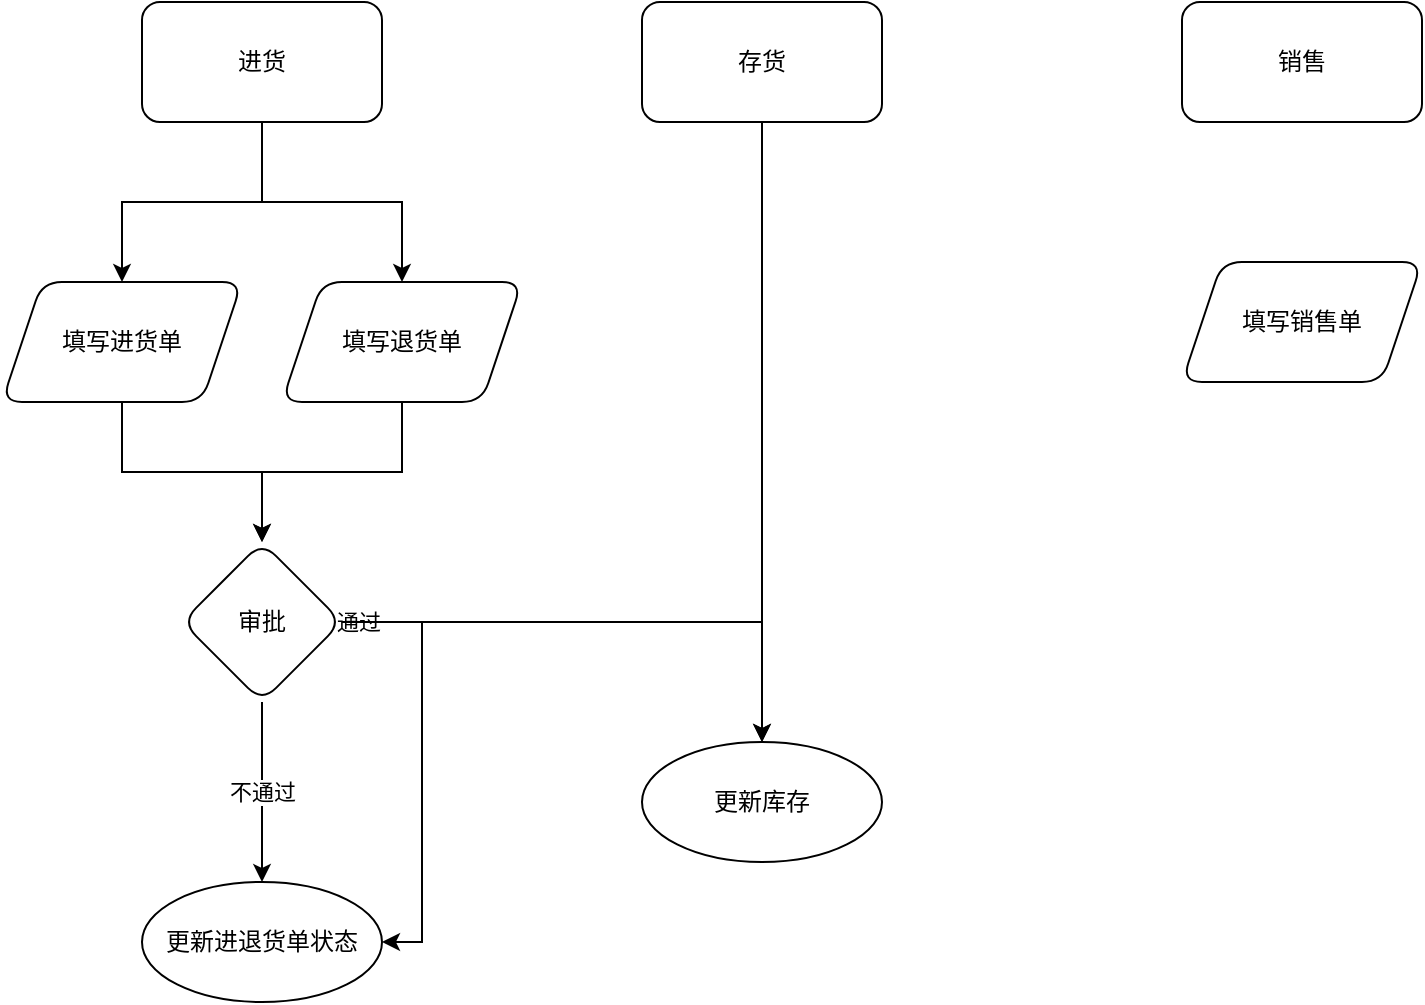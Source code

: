 <mxfile version="20.2.7" type="github">
  <diagram id="GTAcNOahQg4z8RNM0Ugo" name="第 1 页">
    <mxGraphModel dx="946" dy="517" grid="1" gridSize="10" guides="1" tooltips="1" connect="1" arrows="1" fold="1" page="1" pageScale="1" pageWidth="827" pageHeight="1169" math="0" shadow="0">
      <root>
        <mxCell id="0" />
        <mxCell id="1" parent="0" />
        <mxCell id="nK2M0xXwByjOGNZyM0Qb-1" value="销售" style="rounded=1;whiteSpace=wrap;html=1;" vertex="1" parent="1">
          <mxGeometry x="600" y="60" width="120" height="60" as="geometry" />
        </mxCell>
        <mxCell id="nK2M0xXwByjOGNZyM0Qb-5" value="" style="edgeStyle=orthogonalEdgeStyle;rounded=0;orthogonalLoop=1;jettySize=auto;html=1;" edge="1" parent="1" source="nK2M0xXwByjOGNZyM0Qb-2" target="nK2M0xXwByjOGNZyM0Qb-4">
          <mxGeometry relative="1" as="geometry" />
        </mxCell>
        <mxCell id="nK2M0xXwByjOGNZyM0Qb-17" style="edgeStyle=orthogonalEdgeStyle;rounded=0;orthogonalLoop=1;jettySize=auto;html=1;exitX=0.5;exitY=1;exitDx=0;exitDy=0;entryX=0.5;entryY=0;entryDx=0;entryDy=0;" edge="1" parent="1" source="nK2M0xXwByjOGNZyM0Qb-2" target="nK2M0xXwByjOGNZyM0Qb-15">
          <mxGeometry relative="1" as="geometry" />
        </mxCell>
        <mxCell id="nK2M0xXwByjOGNZyM0Qb-2" value="进货" style="rounded=1;whiteSpace=wrap;html=1;" vertex="1" parent="1">
          <mxGeometry x="80" y="60" width="120" height="60" as="geometry" />
        </mxCell>
        <mxCell id="nK2M0xXwByjOGNZyM0Qb-9" value="" style="edgeStyle=orthogonalEdgeStyle;rounded=0;orthogonalLoop=1;jettySize=auto;html=1;" edge="1" parent="1" source="nK2M0xXwByjOGNZyM0Qb-3" target="nK2M0xXwByjOGNZyM0Qb-8">
          <mxGeometry relative="1" as="geometry" />
        </mxCell>
        <mxCell id="nK2M0xXwByjOGNZyM0Qb-3" value="存货" style="rounded=1;whiteSpace=wrap;html=1;" vertex="1" parent="1">
          <mxGeometry x="330" y="60" width="120" height="60" as="geometry" />
        </mxCell>
        <mxCell id="nK2M0xXwByjOGNZyM0Qb-7" value="" style="edgeStyle=orthogonalEdgeStyle;rounded=0;orthogonalLoop=1;jettySize=auto;html=1;" edge="1" parent="1" source="nK2M0xXwByjOGNZyM0Qb-4" target="nK2M0xXwByjOGNZyM0Qb-6">
          <mxGeometry relative="1" as="geometry" />
        </mxCell>
        <mxCell id="nK2M0xXwByjOGNZyM0Qb-4" value="填写进货单" style="shape=parallelogram;perimeter=parallelogramPerimeter;whiteSpace=wrap;html=1;fixedSize=1;rounded=1;" vertex="1" parent="1">
          <mxGeometry x="10" y="200" width="120" height="60" as="geometry" />
        </mxCell>
        <mxCell id="nK2M0xXwByjOGNZyM0Qb-10" style="edgeStyle=orthogonalEdgeStyle;rounded=0;orthogonalLoop=1;jettySize=auto;html=1;exitX=1;exitY=0.5;exitDx=0;exitDy=0;" edge="1" parent="1" source="nK2M0xXwByjOGNZyM0Qb-6" target="nK2M0xXwByjOGNZyM0Qb-8">
          <mxGeometry relative="1" as="geometry" />
        </mxCell>
        <mxCell id="nK2M0xXwByjOGNZyM0Qb-11" value="通过" style="edgeLabel;html=1;align=center;verticalAlign=middle;resizable=0;points=[];" vertex="1" connectable="0" parent="nK2M0xXwByjOGNZyM0Qb-10">
          <mxGeometry x="-0.519" relative="1" as="geometry">
            <mxPoint x="-57" as="offset" />
          </mxGeometry>
        </mxCell>
        <mxCell id="nK2M0xXwByjOGNZyM0Qb-13" value="不通过" style="edgeStyle=orthogonalEdgeStyle;rounded=0;orthogonalLoop=1;jettySize=auto;html=1;" edge="1" parent="1" source="nK2M0xXwByjOGNZyM0Qb-6" target="nK2M0xXwByjOGNZyM0Qb-12">
          <mxGeometry relative="1" as="geometry" />
        </mxCell>
        <mxCell id="nK2M0xXwByjOGNZyM0Qb-14" style="edgeStyle=orthogonalEdgeStyle;rounded=0;orthogonalLoop=1;jettySize=auto;html=1;exitX=1;exitY=0.5;exitDx=0;exitDy=0;entryX=1;entryY=0.5;entryDx=0;entryDy=0;" edge="1" parent="1" source="nK2M0xXwByjOGNZyM0Qb-6" target="nK2M0xXwByjOGNZyM0Qb-12">
          <mxGeometry relative="1" as="geometry" />
        </mxCell>
        <mxCell id="nK2M0xXwByjOGNZyM0Qb-6" value="审批" style="rhombus;whiteSpace=wrap;html=1;rounded=1;" vertex="1" parent="1">
          <mxGeometry x="100" y="330" width="80" height="80" as="geometry" />
        </mxCell>
        <mxCell id="nK2M0xXwByjOGNZyM0Qb-8" value="更新库存" style="ellipse;whiteSpace=wrap;html=1;rounded=1;" vertex="1" parent="1">
          <mxGeometry x="330" y="430" width="120" height="60" as="geometry" />
        </mxCell>
        <mxCell id="nK2M0xXwByjOGNZyM0Qb-12" value="更新进退货单状态" style="ellipse;whiteSpace=wrap;html=1;rounded=1;" vertex="1" parent="1">
          <mxGeometry x="80" y="500" width="120" height="60" as="geometry" />
        </mxCell>
        <mxCell id="nK2M0xXwByjOGNZyM0Qb-18" style="edgeStyle=orthogonalEdgeStyle;rounded=0;orthogonalLoop=1;jettySize=auto;html=1;exitX=0.5;exitY=1;exitDx=0;exitDy=0;entryX=0.5;entryY=0;entryDx=0;entryDy=0;" edge="1" parent="1" source="nK2M0xXwByjOGNZyM0Qb-15" target="nK2M0xXwByjOGNZyM0Qb-6">
          <mxGeometry relative="1" as="geometry" />
        </mxCell>
        <mxCell id="nK2M0xXwByjOGNZyM0Qb-15" value="填写退货单" style="shape=parallelogram;perimeter=parallelogramPerimeter;whiteSpace=wrap;html=1;fixedSize=1;rounded=1;" vertex="1" parent="1">
          <mxGeometry x="150" y="200" width="120" height="60" as="geometry" />
        </mxCell>
        <mxCell id="nK2M0xXwByjOGNZyM0Qb-19" value="填写销售单" style="shape=parallelogram;perimeter=parallelogramPerimeter;whiteSpace=wrap;html=1;fixedSize=1;rounded=1;" vertex="1" parent="1">
          <mxGeometry x="600" y="190" width="120" height="60" as="geometry" />
        </mxCell>
      </root>
    </mxGraphModel>
  </diagram>
</mxfile>
